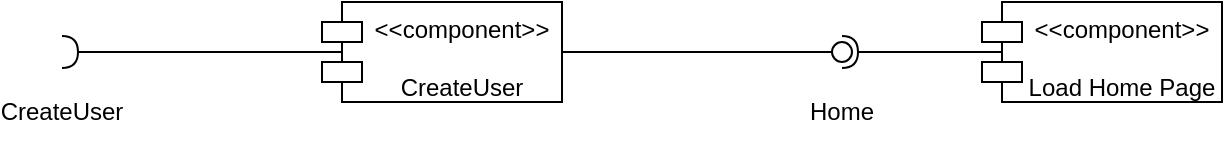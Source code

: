 <mxfile version="25.0.2">
  <diagram name="Seite-1" id="RvDkHXV6Svx2xyG0lJyH">
    <mxGraphModel dx="1040" dy="621" grid="1" gridSize="10" guides="1" tooltips="1" connect="1" arrows="1" fold="1" page="1" pageScale="1" pageWidth="827" pageHeight="1169" math="0" shadow="0">
      <root>
        <mxCell id="0" />
        <mxCell id="1" parent="0" />
        <mxCell id="RSjLiX24gwSyvf19RA6z-3" value="" style="rounded=0;orthogonalLoop=1;jettySize=auto;html=1;endArrow=halfCircle;endFill=0;endSize=6;strokeWidth=1;sketch=0;fontSize=12;curved=1;" edge="1" target="RSjLiX24gwSyvf19RA6z-4" parent="1" source="RSjLiX24gwSyvf19RA6z-8">
          <mxGeometry relative="1" as="geometry">
            <mxPoint x="175" y="315" as="sourcePoint" />
          </mxGeometry>
        </mxCell>
        <mxCell id="RSjLiX24gwSyvf19RA6z-4" value="" style="ellipse;whiteSpace=wrap;html=1;align=center;aspect=fixed;fillColor=none;strokeColor=none;resizable=0;perimeter=centerPerimeter;rotatable=0;allowArrows=0;points=[];outlineConnect=1;" vertex="1" parent="1">
          <mxGeometry x="150" y="310" width="10" height="10" as="geometry" />
        </mxCell>
        <mxCell id="RSjLiX24gwSyvf19RA6z-6" value="&amp;lt;&amp;lt;component&amp;gt;&amp;gt;&lt;div&gt;&lt;br&gt;&lt;/div&gt;&lt;div&gt;CreateUser&lt;/div&gt;" style="shape=module;align=left;spacingLeft=20;align=center;verticalAlign=top;whiteSpace=wrap;html=1;" vertex="1" parent="1">
          <mxGeometry x="270" y="290" width="120" height="50" as="geometry" />
        </mxCell>
        <mxCell id="RSjLiX24gwSyvf19RA6z-7" value="CreateUser" style="text;html=1;align=center;verticalAlign=middle;whiteSpace=wrap;rounded=0;" vertex="1" parent="1">
          <mxGeometry x="110" y="330" width="60" height="30" as="geometry" />
        </mxCell>
        <mxCell id="RSjLiX24gwSyvf19RA6z-8" value="" style="line;strokeWidth=1;fillColor=none;align=left;verticalAlign=middle;spacingTop=-1;spacingLeft=3;spacingRight=3;rotatable=0;labelPosition=right;points=[];portConstraint=eastwest;strokeColor=inherit;" vertex="1" parent="1">
          <mxGeometry x="155" y="311" width="125" height="8" as="geometry" />
        </mxCell>
        <mxCell id="RSjLiX24gwSyvf19RA6z-9" value="" style="rounded=0;orthogonalLoop=1;jettySize=auto;html=1;endArrow=halfCircle;endFill=0;endSize=6;strokeWidth=1;sketch=0;fontSize=12;curved=1;" edge="1" target="RSjLiX24gwSyvf19RA6z-10" parent="1">
          <mxGeometry relative="1" as="geometry">
            <mxPoint x="160" y="315" as="sourcePoint" />
          </mxGeometry>
        </mxCell>
        <mxCell id="RSjLiX24gwSyvf19RA6z-10" value="" style="ellipse;whiteSpace=wrap;html=1;align=center;aspect=fixed;fillColor=none;strokeColor=none;resizable=0;perimeter=centerPerimeter;rotatable=0;allowArrows=0;points=[];outlineConnect=1;" vertex="1" parent="1">
          <mxGeometry x="135" y="310" width="10" height="10" as="geometry" />
        </mxCell>
        <mxCell id="RSjLiX24gwSyvf19RA6z-11" value="" style="rounded=0;orthogonalLoop=1;jettySize=auto;html=1;endArrow=halfCircle;endFill=0;endSize=6;strokeWidth=1;sketch=0;" edge="1" target="RSjLiX24gwSyvf19RA6z-13" parent="1" source="RSjLiX24gwSyvf19RA6z-16">
          <mxGeometry relative="1" as="geometry">
            <mxPoint x="550" y="315" as="sourcePoint" />
          </mxGeometry>
        </mxCell>
        <mxCell id="RSjLiX24gwSyvf19RA6z-12" value="" style="rounded=0;orthogonalLoop=1;jettySize=auto;html=1;endArrow=oval;endFill=0;sketch=0;sourcePerimeterSpacing=0;targetPerimeterSpacing=0;endSize=10;exitX=1;exitY=0.5;exitDx=0;exitDy=0;" edge="1" target="RSjLiX24gwSyvf19RA6z-13" parent="1" source="RSjLiX24gwSyvf19RA6z-6">
          <mxGeometry relative="1" as="geometry">
            <mxPoint x="510" y="315" as="sourcePoint" />
          </mxGeometry>
        </mxCell>
        <mxCell id="RSjLiX24gwSyvf19RA6z-13" value="" style="ellipse;whiteSpace=wrap;html=1;align=center;aspect=fixed;fillColor=none;strokeColor=none;resizable=0;perimeter=centerPerimeter;rotatable=0;allowArrows=0;points=[];outlineConnect=1;" vertex="1" parent="1">
          <mxGeometry x="525" y="310" width="10" height="10" as="geometry" />
        </mxCell>
        <mxCell id="RSjLiX24gwSyvf19RA6z-14" value="Home" style="text;html=1;align=center;verticalAlign=middle;whiteSpace=wrap;rounded=0;" vertex="1" parent="1">
          <mxGeometry x="500" y="330" width="60" height="30" as="geometry" />
        </mxCell>
        <mxCell id="RSjLiX24gwSyvf19RA6z-16" value="&amp;lt;&amp;lt;component&amp;gt;&amp;gt;&lt;div&gt;&lt;br&gt;&lt;/div&gt;&lt;div&gt;Load Home Page&lt;/div&gt;" style="shape=module;align=left;spacingLeft=20;align=center;verticalAlign=top;whiteSpace=wrap;html=1;" vertex="1" parent="1">
          <mxGeometry x="600" y="290" width="120" height="50" as="geometry" />
        </mxCell>
        <mxCell id="RSjLiX24gwSyvf19RA6z-17" value="" style="line;strokeWidth=1;fillColor=none;align=left;verticalAlign=middle;spacingTop=-1;spacingLeft=3;spacingRight=3;rotatable=0;labelPosition=right;points=[];portConstraint=eastwest;strokeColor=inherit;" vertex="1" parent="1">
          <mxGeometry x="600" y="311" width="10" height="8" as="geometry" />
        </mxCell>
      </root>
    </mxGraphModel>
  </diagram>
</mxfile>
